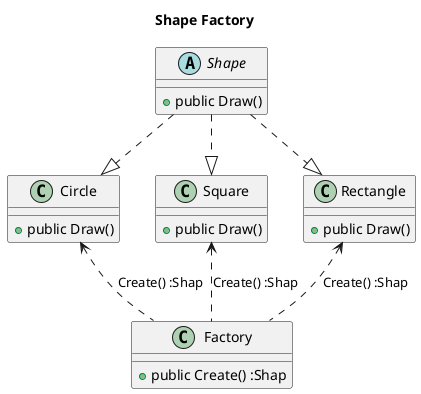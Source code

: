 @startuml
title Shape Factory
abstract class Shape {
    + public Draw() 
}
class Circle {
    + public Draw()
}
class Square {
    + public Draw()
}
class Rectangle {
    + public Draw()
}
class Factory {
    + public Create() :Shap
}
Circle <|.up. Shape
Square <|.up. Shape
Rectangle <|.up. Shape

Rectangle <.down. Factory:Create() :Shap
Circle <.down. Factory:Create() :Shap
Square <.down. Factory:Create() :Shap
@enduml